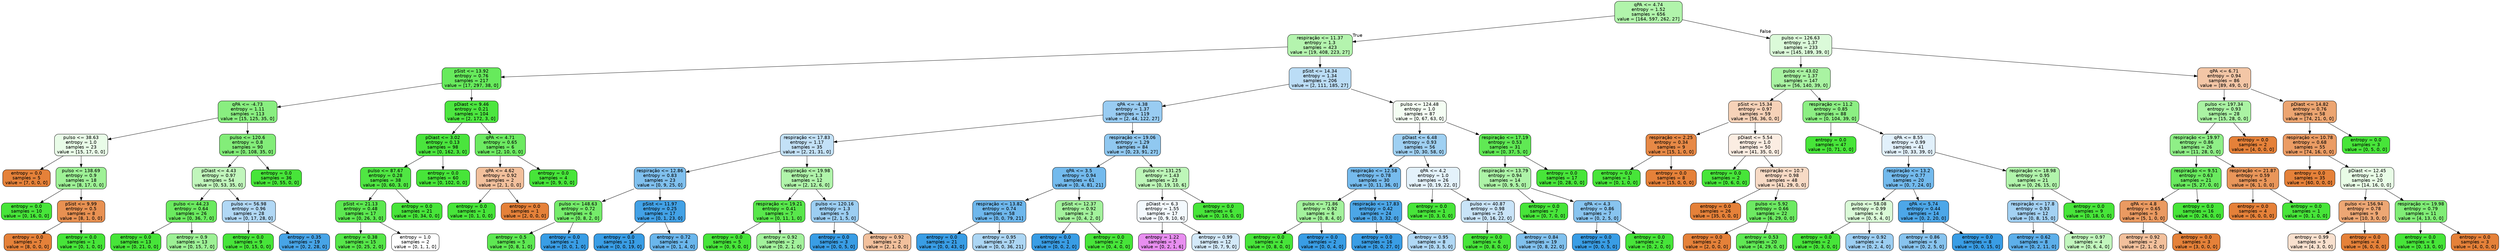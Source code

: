 digraph Tree {
node [shape=box, style="filled, rounded", color="black", fontname="helvetica"] ;
edge [fontname="helvetica"] ;
0 [label="qPA <= 4.74\nentropy = 1.52\nsamples = 656\nvalue = [164, 597, 262, 27]", fillcolor="#b1f4ab"] ;
1 [label="respiração <= 11.37\nentropy = 1.3\nsamples = 423\nvalue = [19, 408, 223, 27]", fillcolor="#b4f4ae"] ;
0 -> 1 [labeldistance=2.5, labelangle=45, headlabel="True"] ;
2 [label="pSist <= 13.92\nentropy = 0.76\nsamples = 217\nvalue = [17, 297, 38, 0]", fillcolor="#67ea5c"] ;
1 -> 2 ;
3 [label="qPA <= -4.73\nentropy = 1.11\nsamples = 113\nvalue = [15, 125, 35, 0]", fillcolor="#89ee80"] ;
2 -> 3 ;
4 [label="pulso <= 38.63\nentropy = 1.0\nsamples = 23\nvalue = [15, 17, 0, 0]", fillcolor="#e9fce8"] ;
3 -> 4 ;
5 [label="entropy = 0.0\nsamples = 5\nvalue = [7, 0, 0, 0]", fillcolor="#e58139"] ;
4 -> 5 ;
6 [label="pulso <= 138.69\nentropy = 0.9\nsamples = 18\nvalue = [8, 17, 0, 0]", fillcolor="#9ef196"] ;
4 -> 6 ;
7 [label="entropy = 0.0\nsamples = 10\nvalue = [0, 16, 0, 0]", fillcolor="#47e539"] ;
6 -> 7 ;
8 [label="pSist <= 9.99\nentropy = 0.5\nsamples = 8\nvalue = [8, 1, 0, 0]", fillcolor="#e89152"] ;
6 -> 8 ;
9 [label="entropy = 0.0\nsamples = 7\nvalue = [8, 0, 0, 0]", fillcolor="#e58139"] ;
8 -> 9 ;
10 [label="entropy = 0.0\nsamples = 1\nvalue = [0, 1, 0, 0]", fillcolor="#47e539"] ;
8 -> 10 ;
11 [label="pulso <= 120.6\nentropy = 0.8\nsamples = 90\nvalue = [0, 108, 35, 0]", fillcolor="#83ed79"] ;
3 -> 11 ;
12 [label="pDiast <= 4.43\nentropy = 0.97\nsamples = 54\nvalue = [0, 53, 35, 0]", fillcolor="#c1f6bc"] ;
11 -> 12 ;
13 [label="pulso <= 44.23\nentropy = 0.64\nsamples = 26\nvalue = [0, 36, 7, 0]", fillcolor="#6bea5f"] ;
12 -> 13 ;
14 [label="entropy = 0.0\nsamples = 13\nvalue = [0, 21, 0, 0]", fillcolor="#47e539"] ;
13 -> 14 ;
15 [label="entropy = 0.9\nsamples = 13\nvalue = [0, 15, 7, 0]", fillcolor="#9df195"] ;
13 -> 15 ;
16 [label="pulso <= 56.98\nentropy = 0.96\nsamples = 28\nvalue = [0, 17, 28, 0]", fillcolor="#b1d8f5"] ;
12 -> 16 ;
17 [label="entropy = 0.0\nsamples = 9\nvalue = [0, 15, 0, 0]", fillcolor="#47e539"] ;
16 -> 17 ;
18 [label="entropy = 0.35\nsamples = 19\nvalue = [0, 2, 28, 0]", fillcolor="#47a4e7"] ;
16 -> 18 ;
19 [label="entropy = 0.0\nsamples = 36\nvalue = [0, 55, 0, 0]", fillcolor="#47e539"] ;
11 -> 19 ;
20 [label="pDiast <= 9.46\nentropy = 0.21\nsamples = 104\nvalue = [2, 172, 3, 0]", fillcolor="#4ce63f"] ;
2 -> 20 ;
21 [label="pDiast <= 3.02\nentropy = 0.13\nsamples = 98\nvalue = [0, 162, 3, 0]", fillcolor="#4ae53d"] ;
20 -> 21 ;
22 [label="pulso <= 87.67\nentropy = 0.28\nsamples = 38\nvalue = [0, 60, 3, 0]", fillcolor="#50e643"] ;
21 -> 22 ;
23 [label="pSist <= 21.13\nentropy = 0.48\nsamples = 17\nvalue = [0, 26, 3, 0]", fillcolor="#5ce850"] ;
22 -> 23 ;
24 [label="entropy = 0.38\nsamples = 15\nvalue = [0, 25, 2, 0]", fillcolor="#56e749"] ;
23 -> 24 ;
25 [label="entropy = 1.0\nsamples = 2\nvalue = [0, 1, 1, 0]", fillcolor="#ffffff"] ;
23 -> 25 ;
26 [label="entropy = 0.0\nsamples = 21\nvalue = [0, 34, 0, 0]", fillcolor="#47e539"] ;
22 -> 26 ;
27 [label="entropy = 0.0\nsamples = 60\nvalue = [0, 102, 0, 0]", fillcolor="#47e539"] ;
21 -> 27 ;
28 [label="qPA <= 4.71\nentropy = 0.65\nsamples = 6\nvalue = [2, 10, 0, 0]", fillcolor="#6cea61"] ;
20 -> 28 ;
29 [label="qPA <= 4.62\nentropy = 0.92\nsamples = 2\nvalue = [2, 1, 0, 0]", fillcolor="#f2c09c"] ;
28 -> 29 ;
30 [label="entropy = 0.0\nsamples = 1\nvalue = [0, 1, 0, 0]", fillcolor="#47e539"] ;
29 -> 30 ;
31 [label="entropy = 0.0\nsamples = 1\nvalue = [2, 0, 0, 0]", fillcolor="#e58139"] ;
29 -> 31 ;
32 [label="entropy = 0.0\nsamples = 4\nvalue = [0, 9, 0, 0]", fillcolor="#47e539"] ;
28 -> 32 ;
33 [label="pSist <= 14.34\nentropy = 1.34\nsamples = 206\nvalue = [2, 111, 185, 27]", fillcolor="#bbddf6"] ;
1 -> 33 ;
34 [label="qPA <= -4.38\nentropy = 1.37\nsamples = 119\nvalue = [2, 44, 122, 27]", fillcolor="#99ccf2"] ;
33 -> 34 ;
35 [label="respiração <= 17.83\nentropy = 1.17\nsamples = 35\nvalue = [2, 21, 31, 0]", fillcolor="#c3e1f7"] ;
34 -> 35 ;
36 [label="respiração <= 12.86\nentropy = 0.83\nsamples = 23\nvalue = [0, 9, 25, 0]", fillcolor="#80c0ee"] ;
35 -> 36 ;
37 [label="pulso <= 148.63\nentropy = 0.72\nsamples = 6\nvalue = [0, 8, 2, 0]", fillcolor="#75ec6a"] ;
36 -> 37 ;
38 [label="entropy = 0.5\nsamples = 5\nvalue = [0, 8, 1, 0]", fillcolor="#5ee852"] ;
37 -> 38 ;
39 [label="entropy = 0.0\nsamples = 1\nvalue = [0, 0, 1, 0]", fillcolor="#399de5"] ;
37 -> 39 ;
40 [label="pSist <= 11.97\nentropy = 0.25\nsamples = 17\nvalue = [0, 1, 23, 0]", fillcolor="#42a1e6"] ;
36 -> 40 ;
41 [label="entropy = 0.0\nsamples = 13\nvalue = [0, 0, 19, 0]", fillcolor="#399de5"] ;
40 -> 41 ;
42 [label="entropy = 0.72\nsamples = 4\nvalue = [0, 1, 4, 0]", fillcolor="#6ab6ec"] ;
40 -> 42 ;
43 [label="respiração <= 19.98\nentropy = 1.3\nsamples = 12\nvalue = [2, 12, 6, 0]", fillcolor="#b0f4aa"] ;
35 -> 43 ;
44 [label="respiração <= 19.21\nentropy = 0.41\nsamples = 7\nvalue = [0, 11, 1, 0]", fillcolor="#58e74b"] ;
43 -> 44 ;
45 [label="entropy = 0.0\nsamples = 5\nvalue = [0, 9, 0, 0]", fillcolor="#47e539"] ;
44 -> 45 ;
46 [label="entropy = 0.92\nsamples = 2\nvalue = [0, 2, 1, 0]", fillcolor="#a3f29c"] ;
44 -> 46 ;
47 [label="pulso <= 120.16\nentropy = 1.3\nsamples = 5\nvalue = [2, 1, 5, 0]", fillcolor="#9ccef2"] ;
43 -> 47 ;
48 [label="entropy = 0.0\nsamples = 3\nvalue = [0, 0, 5, 0]", fillcolor="#399de5"] ;
47 -> 48 ;
49 [label="entropy = 0.92\nsamples = 2\nvalue = [2, 1, 0, 0]", fillcolor="#f2c09c"] ;
47 -> 49 ;
50 [label="respiração <= 19.06\nentropy = 1.29\nsamples = 84\nvalue = [0, 23, 91, 27]", fillcolor="#90c8f0"] ;
34 -> 50 ;
51 [label="qPA <= 3.5\nentropy = 0.94\nsamples = 61\nvalue = [0, 4, 81, 21]", fillcolor="#73baed"] ;
50 -> 51 ;
52 [label="respiração <= 13.82\nentropy = 0.74\nsamples = 58\nvalue = [0, 0, 79, 21]", fillcolor="#6eb7ec"] ;
51 -> 52 ;
53 [label="entropy = 0.0\nsamples = 21\nvalue = [0, 0, 43, 0]", fillcolor="#399de5"] ;
52 -> 53 ;
54 [label="entropy = 0.95\nsamples = 37\nvalue = [0, 0, 36, 21]", fillcolor="#acd6f4"] ;
52 -> 54 ;
55 [label="pSist <= 12.37\nentropy = 0.92\nsamples = 3\nvalue = [0, 4, 2, 0]", fillcolor="#a3f29c"] ;
51 -> 55 ;
56 [label="entropy = 0.0\nsamples = 1\nvalue = [0, 0, 2, 0]", fillcolor="#399de5"] ;
55 -> 56 ;
57 [label="entropy = 0.0\nsamples = 2\nvalue = [0, 4, 0, 0]", fillcolor="#47e539"] ;
55 -> 57 ;
58 [label="pulso <= 131.25\nentropy = 1.43\nsamples = 23\nvalue = [0, 19, 10, 6]", fillcolor="#bdf6b8"] ;
50 -> 58 ;
59 [label="pDiast <= 6.3\nentropy = 1.55\nsamples = 17\nvalue = [0, 9, 10, 6]", fillcolor="#f3f9fd"] ;
58 -> 59 ;
60 [label="entropy = 1.22\nsamples = 5\nvalue = [0, 2, 1, 6]", fillcolor="#e88ef0"] ;
59 -> 60 ;
61 [label="entropy = 0.99\nsamples = 12\nvalue = [0, 7, 9, 0]", fillcolor="#d3e9f9"] ;
59 -> 61 ;
62 [label="entropy = 0.0\nsamples = 6\nvalue = [0, 10, 0, 0]", fillcolor="#47e539"] ;
58 -> 62 ;
63 [label="pulso <= 124.48\nentropy = 1.0\nsamples = 87\nvalue = [0, 67, 63, 0]", fillcolor="#f4fdf3"] ;
33 -> 63 ;
64 [label="pDiast <= 6.48\nentropy = 0.93\nsamples = 56\nvalue = [0, 30, 58, 0]", fillcolor="#9fd0f2"] ;
63 -> 64 ;
65 [label="respiração <= 12.58\nentropy = 0.78\nsamples = 30\nvalue = [0, 11, 36, 0]", fillcolor="#76bbed"] ;
64 -> 65 ;
66 [label="pulso <= 71.86\nentropy = 0.92\nsamples = 6\nvalue = [0, 8, 4, 0]", fillcolor="#a3f29c"] ;
65 -> 66 ;
67 [label="entropy = 0.0\nsamples = 4\nvalue = [0, 8, 0, 0]", fillcolor="#47e539"] ;
66 -> 67 ;
68 [label="entropy = 0.0\nsamples = 2\nvalue = [0, 0, 4, 0]", fillcolor="#399de5"] ;
66 -> 68 ;
69 [label="respiração <= 17.83\nentropy = 0.42\nsamples = 24\nvalue = [0, 3, 32, 0]", fillcolor="#4ca6e7"] ;
65 -> 69 ;
70 [label="entropy = 0.0\nsamples = 16\nvalue = [0, 0, 27, 0]", fillcolor="#399de5"] ;
69 -> 70 ;
71 [label="entropy = 0.95\nsamples = 8\nvalue = [0, 3, 5, 0]", fillcolor="#b0d8f5"] ;
69 -> 71 ;
72 [label="qPA <= 4.2\nentropy = 1.0\nsamples = 26\nvalue = [0, 19, 22, 0]", fillcolor="#e4f2fb"] ;
64 -> 72 ;
73 [label="entropy = 0.0\nsamples = 1\nvalue = [0, 3, 0, 0]", fillcolor="#47e539"] ;
72 -> 73 ;
74 [label="pulso <= 40.87\nentropy = 0.98\nsamples = 25\nvalue = [0, 16, 22, 0]", fillcolor="#c9e4f8"] ;
72 -> 74 ;
75 [label="entropy = 0.0\nsamples = 6\nvalue = [0, 8, 0, 0]", fillcolor="#47e539"] ;
74 -> 75 ;
76 [label="entropy = 0.84\nsamples = 19\nvalue = [0, 8, 22, 0]", fillcolor="#81c1ee"] ;
74 -> 76 ;
77 [label="respiração <= 17.19\nentropy = 0.53\nsamples = 31\nvalue = [0, 37, 5, 0]", fillcolor="#60e954"] ;
63 -> 77 ;
78 [label="respiração <= 13.79\nentropy = 0.94\nsamples = 14\nvalue = [0, 9, 5, 0]", fillcolor="#adf3a7"] ;
77 -> 78 ;
79 [label="entropy = 0.0\nsamples = 7\nvalue = [0, 7, 0, 0]", fillcolor="#47e539"] ;
78 -> 79 ;
80 [label="qPA <= 4.3\nentropy = 0.86\nsamples = 7\nvalue = [0, 2, 5, 0]", fillcolor="#88c4ef"] ;
78 -> 80 ;
81 [label="entropy = 0.0\nsamples = 5\nvalue = [0, 0, 5, 0]", fillcolor="#399de5"] ;
80 -> 81 ;
82 [label="entropy = 0.0\nsamples = 2\nvalue = [0, 2, 0, 0]", fillcolor="#47e539"] ;
80 -> 82 ;
83 [label="entropy = 0.0\nsamples = 17\nvalue = [0, 28, 0, 0]", fillcolor="#47e539"] ;
77 -> 83 ;
84 [label="pulso <= 126.63\nentropy = 1.37\nsamples = 233\nvalue = [145, 189, 39, 0]", fillcolor="#dbfad9"] ;
0 -> 84 [labeldistance=2.5, labelangle=-45, headlabel="False"] ;
85 [label="pulso <= 43.02\nentropy = 1.37\nsamples = 147\nvalue = [56, 140, 39, 0]", fillcolor="#a9f3a2"] ;
84 -> 85 ;
86 [label="pSist <= 15.34\nentropy = 0.97\nsamples = 59\nvalue = [56, 36, 0, 0]", fillcolor="#f6d2b8"] ;
85 -> 86 ;
87 [label="respiração <= 2.25\nentropy = 0.34\nsamples = 9\nvalue = [15, 1, 0, 0]", fillcolor="#e78946"] ;
86 -> 87 ;
88 [label="entropy = 0.0\nsamples = 1\nvalue = [0, 1, 0, 0]", fillcolor="#47e539"] ;
87 -> 88 ;
89 [label="entropy = 0.0\nsamples = 8\nvalue = [15, 0, 0, 0]", fillcolor="#e58139"] ;
87 -> 89 ;
90 [label="pDiast <= 5.54\nentropy = 1.0\nsamples = 50\nvalue = [41, 35, 0, 0]", fillcolor="#fbede2"] ;
86 -> 90 ;
91 [label="entropy = 0.0\nsamples = 2\nvalue = [0, 6, 0, 0]", fillcolor="#47e539"] ;
90 -> 91 ;
92 [label="respiração <= 10.7\nentropy = 0.98\nsamples = 48\nvalue = [41, 29, 0, 0]", fillcolor="#f7dac5"] ;
90 -> 92 ;
93 [label="entropy = 0.0\nsamples = 26\nvalue = [35, 0, 0, 0]", fillcolor="#e58139"] ;
92 -> 93 ;
94 [label="pulso <= 5.92\nentropy = 0.66\nsamples = 22\nvalue = [6, 29, 0, 0]", fillcolor="#6dea62"] ;
92 -> 94 ;
95 [label="entropy = 0.0\nsamples = 2\nvalue = [2, 0, 0, 0]", fillcolor="#e58139"] ;
94 -> 95 ;
96 [label="entropy = 0.53\nsamples = 20\nvalue = [4, 29, 0, 0]", fillcolor="#60e954"] ;
94 -> 96 ;
97 [label="respiração <= 11.2\nentropy = 0.85\nsamples = 88\nvalue = [0, 104, 39, 0]", fillcolor="#8cef83"] ;
85 -> 97 ;
98 [label="entropy = 0.0\nsamples = 47\nvalue = [0, 71, 0, 0]", fillcolor="#47e539"] ;
97 -> 98 ;
99 [label="qPA <= 8.55\nentropy = 0.99\nsamples = 41\nvalue = [0, 33, 39, 0]", fillcolor="#e1f0fb"] ;
97 -> 99 ;
100 [label="respiração <= 13.2\nentropy = 0.77\nsamples = 20\nvalue = [0, 7, 24, 0]", fillcolor="#73baed"] ;
99 -> 100 ;
101 [label="pulso <= 58.08\nentropy = 0.99\nsamples = 6\nvalue = [0, 5, 4, 0]", fillcolor="#dafad7"] ;
100 -> 101 ;
102 [label="entropy = 0.0\nsamples = 2\nvalue = [0, 3, 0, 0]", fillcolor="#47e539"] ;
101 -> 102 ;
103 [label="entropy = 0.92\nsamples = 4\nvalue = [0, 2, 4, 0]", fillcolor="#9ccef2"] ;
101 -> 103 ;
104 [label="qPA <= 5.74\nentropy = 0.44\nsamples = 14\nvalue = [0, 2, 20, 0]", fillcolor="#4da7e8"] ;
100 -> 104 ;
105 [label="entropy = 0.86\nsamples = 6\nvalue = [0, 2, 5, 0]", fillcolor="#88c4ef"] ;
104 -> 105 ;
106 [label="entropy = 0.0\nsamples = 8\nvalue = [0, 0, 15, 0]", fillcolor="#399de5"] ;
104 -> 106 ;
107 [label="respiração <= 18.98\nentropy = 0.95\nsamples = 21\nvalue = [0, 26, 15, 0]", fillcolor="#b1f4ab"] ;
99 -> 107 ;
108 [label="respiração <= 17.8\nentropy = 0.93\nsamples = 12\nvalue = [0, 8, 15, 0]", fillcolor="#a3d1f3"] ;
107 -> 108 ;
109 [label="entropy = 0.62\nsamples = 8\nvalue = [0, 2, 11, 0]", fillcolor="#5dafea"] ;
108 -> 109 ;
110 [label="entropy = 0.97\nsamples = 4\nvalue = [0, 6, 4, 0]", fillcolor="#c2f6bd"] ;
108 -> 110 ;
111 [label="entropy = 0.0\nsamples = 9\nvalue = [0, 18, 0, 0]", fillcolor="#47e539"] ;
107 -> 111 ;
112 [label="qPA <= 6.71\nentropy = 0.94\nsamples = 86\nvalue = [89, 49, 0, 0]", fillcolor="#f3c6a6"] ;
84 -> 112 ;
113 [label="pulso <= 197.34\nentropy = 0.93\nsamples = 28\nvalue = [15, 28, 0, 0]", fillcolor="#aaf3a3"] ;
112 -> 113 ;
114 [label="respiração <= 19.97\nentropy = 0.86\nsamples = 26\nvalue = [11, 28, 0, 0]", fillcolor="#8fef87"] ;
113 -> 114 ;
115 [label="respiração <= 9.51\nentropy = 0.63\nsamples = 21\nvalue = [5, 27, 0, 0]", fillcolor="#69ea5e"] ;
114 -> 115 ;
116 [label="qPA <= 4.8\nentropy = 0.65\nsamples = 5\nvalue = [5, 1, 0, 0]", fillcolor="#ea9a61"] ;
115 -> 116 ;
117 [label="entropy = 0.92\nsamples = 2\nvalue = [2, 1, 0, 0]", fillcolor="#f2c09c"] ;
116 -> 117 ;
118 [label="entropy = 0.0\nsamples = 3\nvalue = [3, 0, 0, 0]", fillcolor="#e58139"] ;
116 -> 118 ;
119 [label="entropy = 0.0\nsamples = 16\nvalue = [0, 26, 0, 0]", fillcolor="#47e539"] ;
115 -> 119 ;
120 [label="respiração <= 21.87\nentropy = 0.59\nsamples = 5\nvalue = [6, 1, 0, 0]", fillcolor="#e9965a"] ;
114 -> 120 ;
121 [label="entropy = 0.0\nsamples = 4\nvalue = [6, 0, 0, 0]", fillcolor="#e58139"] ;
120 -> 121 ;
122 [label="entropy = 0.0\nsamples = 1\nvalue = [0, 1, 0, 0]", fillcolor="#47e539"] ;
120 -> 122 ;
123 [label="entropy = 0.0\nsamples = 2\nvalue = [4, 0, 0, 0]", fillcolor="#e58139"] ;
113 -> 123 ;
124 [label="pDiast <= 14.82\nentropy = 0.76\nsamples = 58\nvalue = [74, 21, 0, 0]", fillcolor="#eca571"] ;
112 -> 124 ;
125 [label="respiração <= 10.78\nentropy = 0.68\nsamples = 55\nvalue = [74, 16, 0, 0]", fillcolor="#eb9c64"] ;
124 -> 125 ;
126 [label="entropy = 0.0\nsamples = 35\nvalue = [60, 0, 0, 0]", fillcolor="#e58139"] ;
125 -> 126 ;
127 [label="pDiast <= 12.45\nentropy = 1.0\nsamples = 20\nvalue = [14, 16, 0, 0]", fillcolor="#e8fce6"] ;
125 -> 127 ;
128 [label="pulso <= 156.94\nentropy = 0.78\nsamples = 9\nvalue = [10, 3, 0, 0]", fillcolor="#eda774"] ;
127 -> 128 ;
129 [label="entropy = 0.99\nsamples = 5\nvalue = [4, 3, 0, 0]", fillcolor="#f8e0ce"] ;
128 -> 129 ;
130 [label="entropy = 0.0\nsamples = 4\nvalue = [6, 0, 0, 0]", fillcolor="#e58139"] ;
128 -> 130 ;
131 [label="respiração <= 19.98\nentropy = 0.79\nsamples = 11\nvalue = [4, 13, 0, 0]", fillcolor="#80ed76"] ;
127 -> 131 ;
132 [label="entropy = 0.0\nsamples = 8\nvalue = [0, 13, 0, 0]", fillcolor="#47e539"] ;
131 -> 132 ;
133 [label="entropy = 0.0\nsamples = 3\nvalue = [4, 0, 0, 0]", fillcolor="#e58139"] ;
131 -> 133 ;
134 [label="entropy = 0.0\nsamples = 3\nvalue = [0, 5, 0, 0]", fillcolor="#47e539"] ;
124 -> 134 ;
}